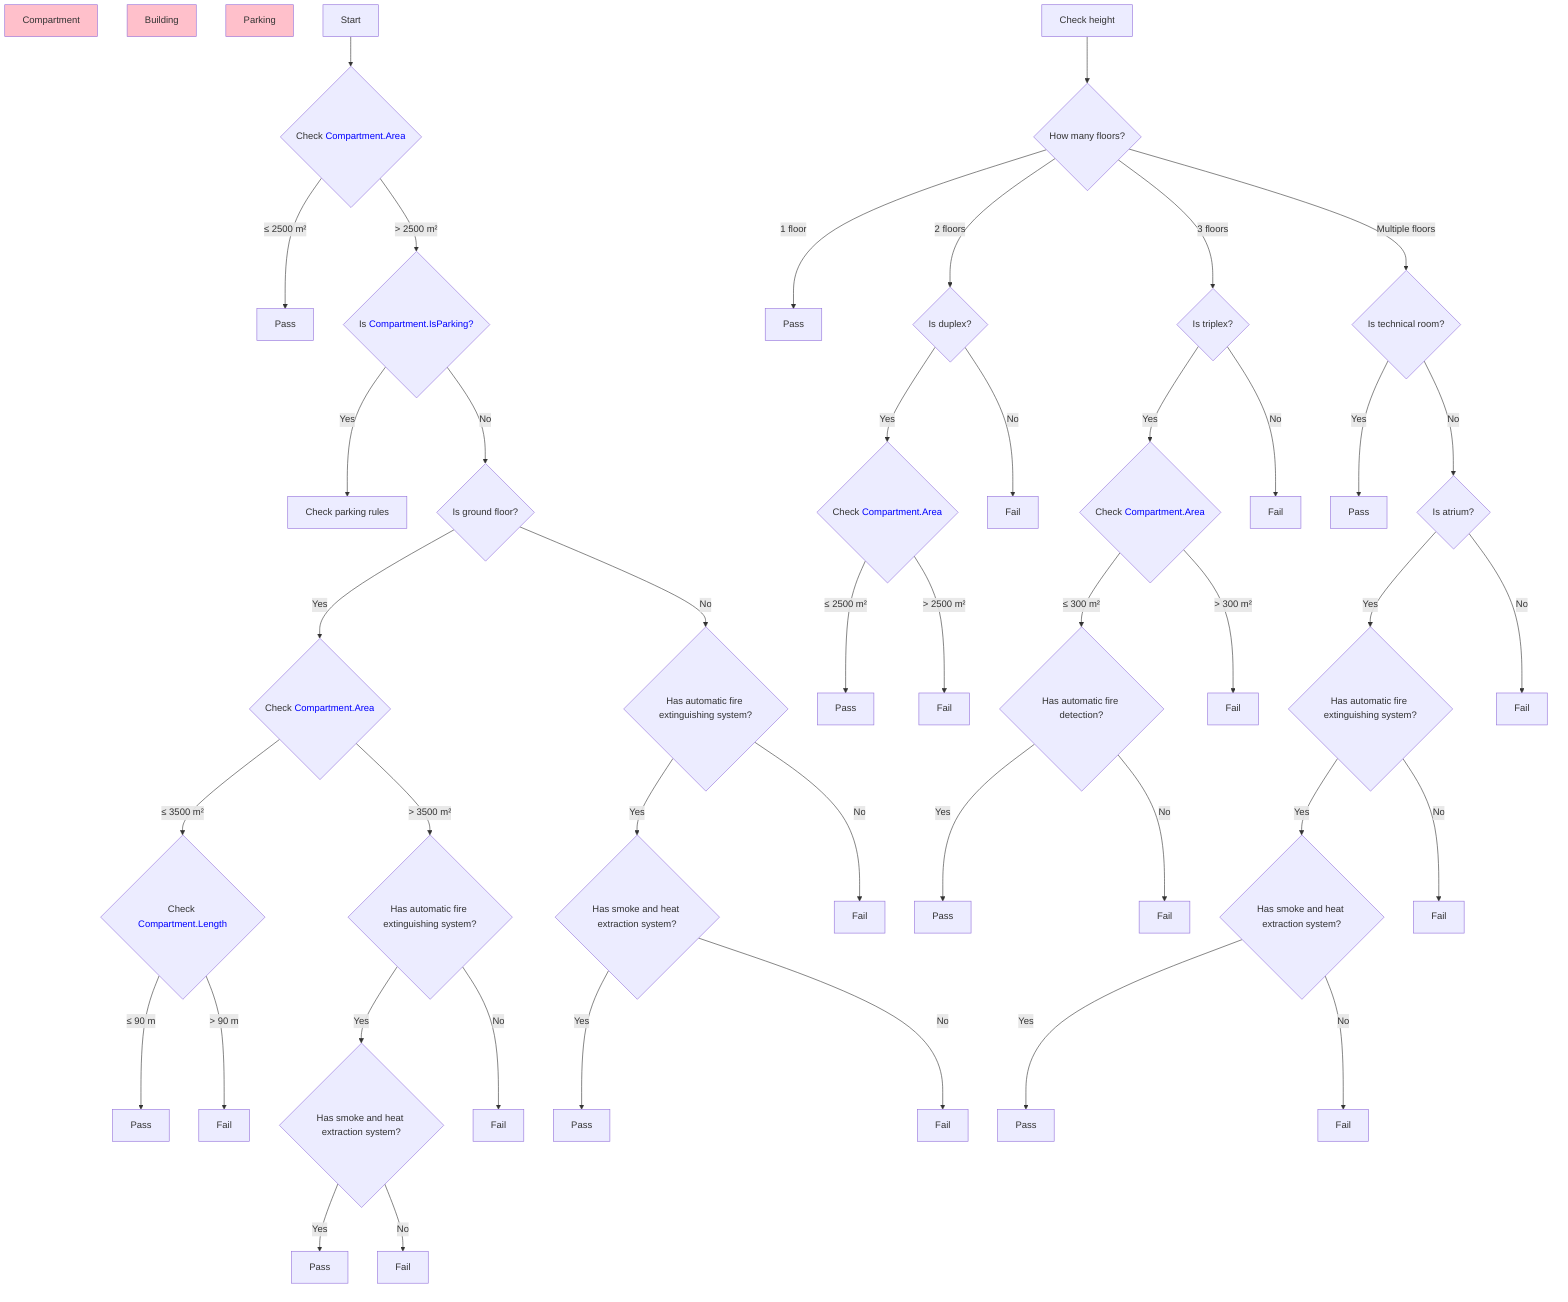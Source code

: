 graph TD
    style Compartment fill:#ffc0cb
    style Building fill:#ffc0cb
    style Parking fill:#ffc0cb

    A[Start] --> B{Check <font color='blue'>Compartment.Area</font>}
    B -->|≤ 2500 m²| C[Pass]
    B -->|> 2500 m²| D{Is <font color='blue'>Compartment.IsParking?</font>}
    D -->|Yes| E[Check parking rules]
    D -->|No| F{Is ground floor?}
    F -->|Yes| G{Check <font color='blue'>Compartment.Area</font>}
    G -->|≤ 3500 m²| H{Check <font color='blue'>Compartment.Length</font>}
    H -->|≤ 90 m| I[Pass]
    H -->|> 90 m| J[Fail]
    G -->|> 3500 m²| K{Has automatic fire extinguishing system?}
    K -->|Yes| L{Has smoke and heat extraction system?}
    L -->|Yes| M[Pass]
    L -->|No| N[Fail]
    K -->|No| O[Fail]
    F -->|No| P{Has automatic fire extinguishing system?}
    P -->|Yes| Q{Has smoke and heat extraction system?}
    Q -->|Yes| R[Pass]
    Q -->|No| S[Fail]
    P -->|No| T[Fail]

    U[Check height] --> V{How many floors?}
    V -->|1 floor| W[Pass]
    V -->|2 floors| X{Is duplex?}
    X -->|Yes| Y{Check <font color='blue'>Compartment.Area</font>}
    Y -->|≤ 2500 m²| Z[Pass]
    Y -->|> 2500 m²| AA[Fail]
    X -->|No| AB[Fail]
    V -->|3 floors| AC{Is triplex?}
    AC -->|Yes| AD{Check <font color='blue'>Compartment.Area</font>}
    AD -->|≤ 300 m²| AE{Has automatic fire detection?}
    AE -->|Yes| AF[Pass]
    AE -->|No| AG[Fail]
    AD -->|> 300 m²| AH[Fail]
    AC -->|No| AI[Fail]
    V -->|Multiple floors| AJ{Is technical room?}
    AJ -->|Yes| AK[Pass]
    AJ -->|No| AL{Is atrium?}
    AL -->|Yes| AM{Has automatic fire extinguishing system?}
    AM -->|Yes| AN{Has smoke and heat extraction system?}
    AN -->|Yes| AO[Pass]
    AN -->|No| AP[Fail]
    AM -->|No| AQ[Fail]
    AL -->|No| AR[Fail]